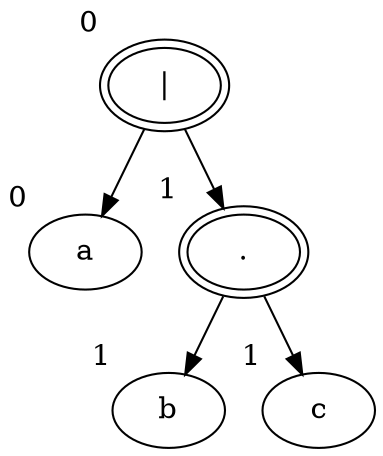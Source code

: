 digraph {
  94256155439520[label="|" xlabel="0" peripheries="2"]
  94256155439472[label="a" xlabel="0" peripheries="1"]
  94256155439520  ->  94256155439472
  94256155439744[label="." xlabel="1" peripheries="2"]
  94256155439520  ->  94256155439744
  94256155439424[label="b" xlabel="1" peripheries="1"]
  94256155439744  ->  94256155439424
  94256155439824[label="c" xlabel="1" peripheries="1"]
  94256155439744  ->  94256155439824
}

